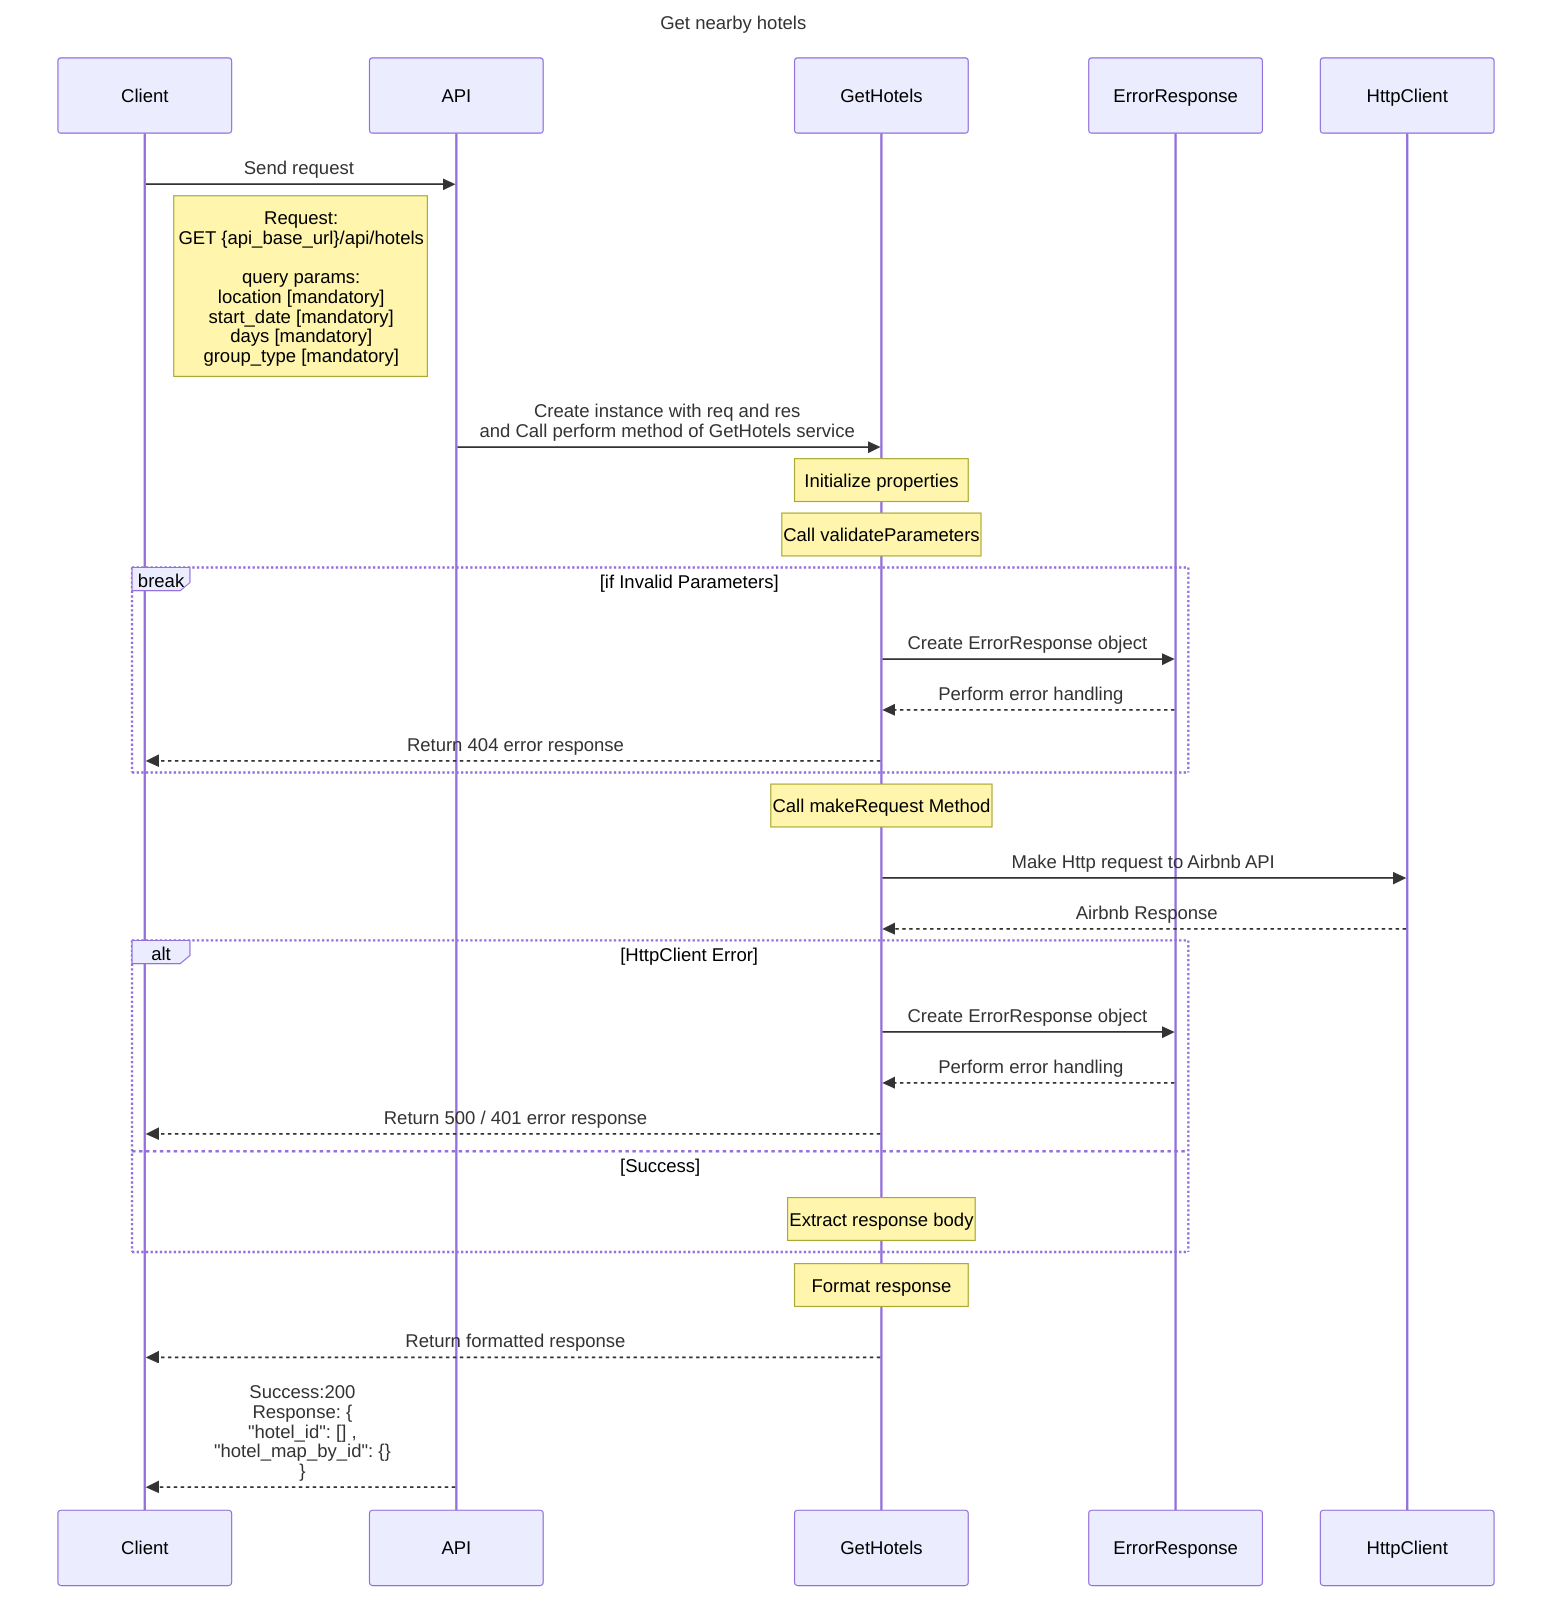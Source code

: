 sequenceDiagram
  title Get nearby hotels
    participant Client
    participant API
    participant GetHotels
    participant ErrorResponse
    participant HttpClient

    Client->>API: Send request 
    note right of Client:  Request: <br>GET {api_base_url}/api/hotels<br><br>query params:  <br>location [mandatory]<br>start_date [mandatory]<br>days [mandatory]<br>group_type [mandatory]
    API ->> GetHotels: Create instance with req and res <br>and Call perform method of GetHotels service
    note over GetHotels: Initialize properties
    note over GetHotels: Call validateParameters 
    
    break if Invalid Parameters
        GetHotels ->> ErrorResponse: Create ErrorResponse object
        ErrorResponse -->> GetHotels: Perform error handling
        GetHotels -->> Client: Return 404 error response
    end

    note over GetHotels: Call makeRequest Method
    GetHotels ->> HttpClient: Make Http request to Airbnb API
    HttpClient-->> GetHotels: Airbnb Response

    alt HttpClient Error
        GetHotels ->> ErrorResponse: Create ErrorResponse object
        ErrorResponse -->> GetHotels: Perform error handling
        GetHotels -->> Client: Return 500 / 401 error response
    else Success
        note over GetHotels: Extract response body
    end

    Note over GetHotels: Format response
    GetHotels -->> Client: Return formatted response

    API -->> Client: Success:200<br>Response: {<br>  "hotel_id": [] ,<br>  "hotel_map_by_id": {}<br>}
